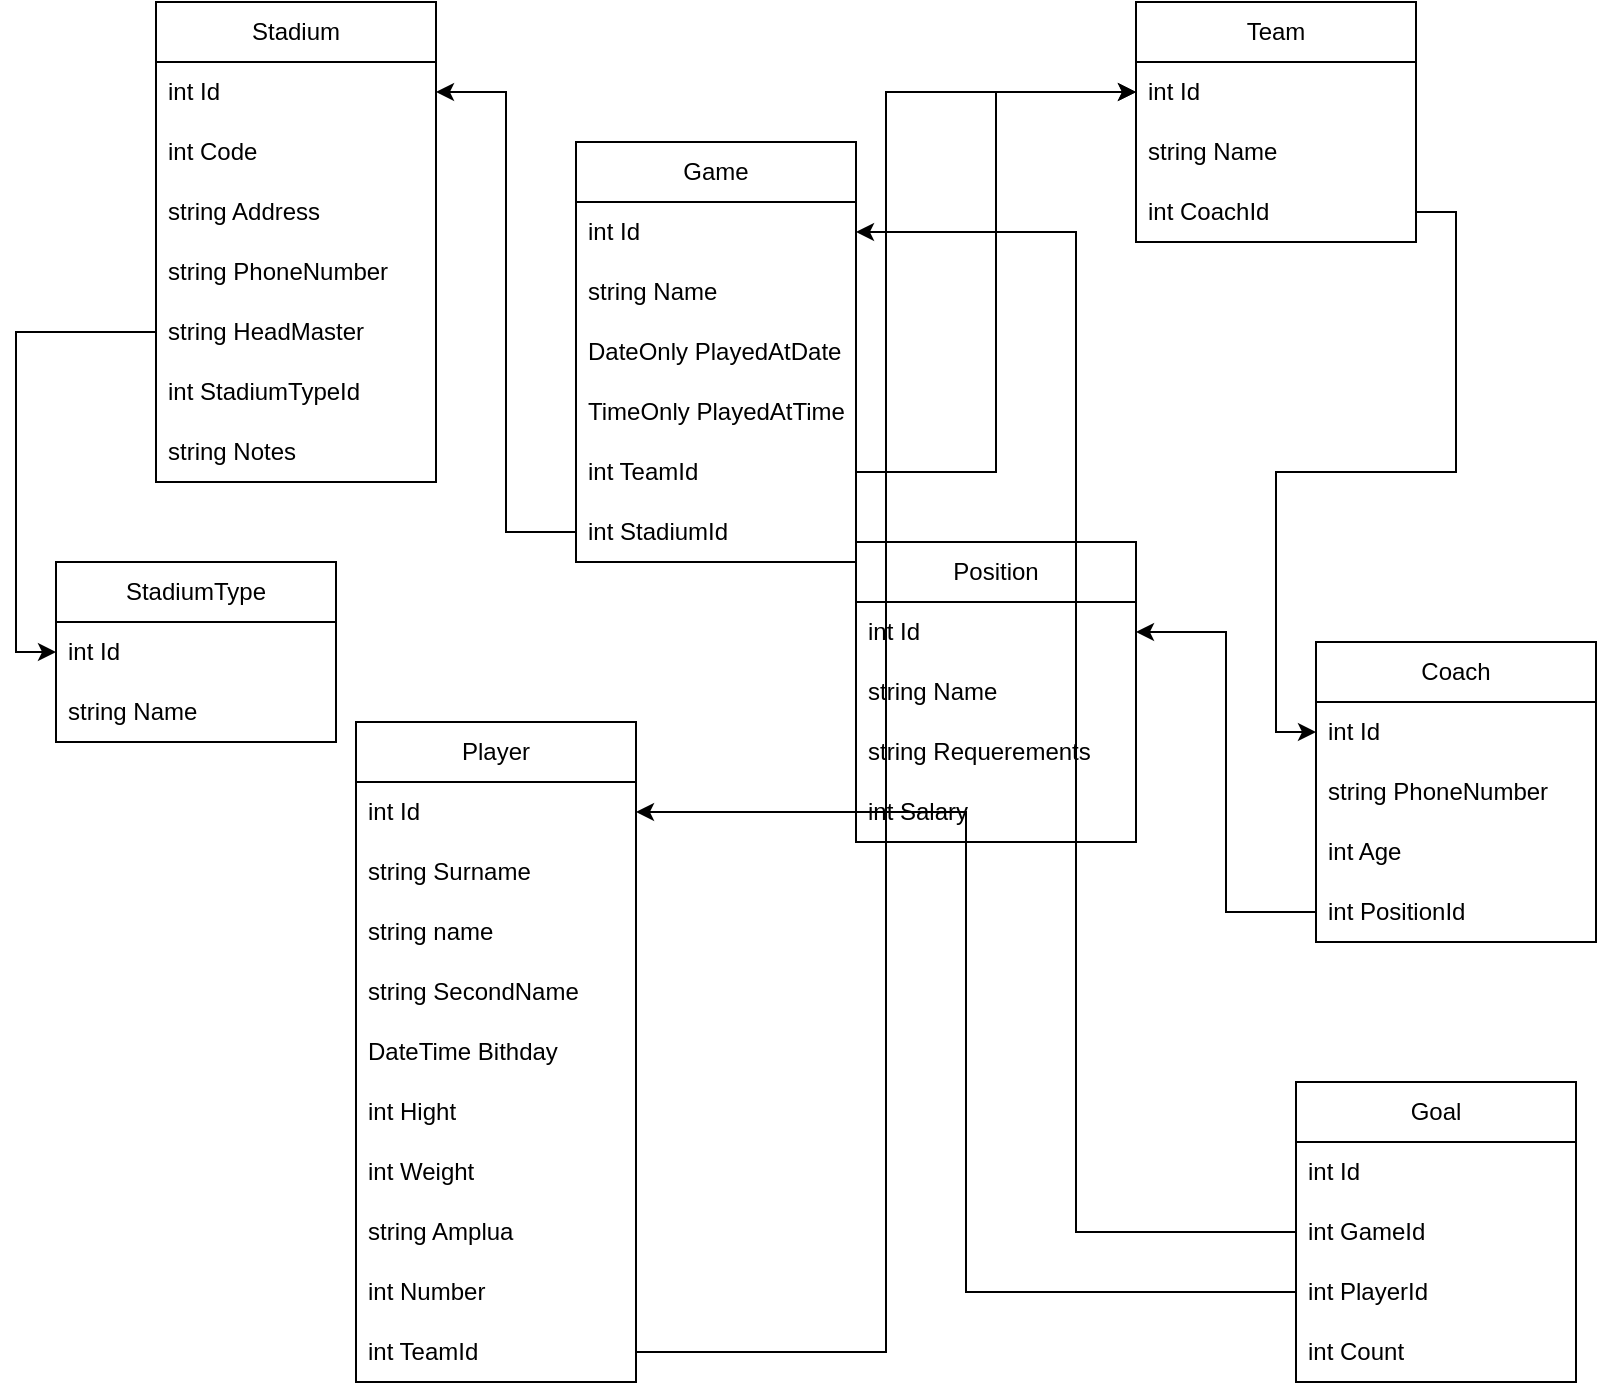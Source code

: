 <mxfile version="24.8.0">
  <diagram name="Страница — 1" id="1MP5FgzzrECtCmmfU7ie">
    <mxGraphModel dx="1272" dy="663" grid="1" gridSize="10" guides="1" tooltips="1" connect="1" arrows="1" fold="1" page="1" pageScale="1" pageWidth="827" pageHeight="1169" math="0" shadow="0">
      <root>
        <mxCell id="0" />
        <mxCell id="1" parent="0" />
        <mxCell id="SEXWkNp9k0G2XEpR-ho--1" value="Stadium" style="swimlane;fontStyle=0;childLayout=stackLayout;horizontal=1;startSize=30;horizontalStack=0;resizeParent=1;resizeParentMax=0;resizeLast=0;collapsible=1;marginBottom=0;whiteSpace=wrap;html=1;" vertex="1" parent="1">
          <mxGeometry x="90" y="120" width="140" height="240" as="geometry" />
        </mxCell>
        <mxCell id="SEXWkNp9k0G2XEpR-ho--2" value="int Id" style="text;strokeColor=none;fillColor=none;align=left;verticalAlign=middle;spacingLeft=4;spacingRight=4;overflow=hidden;points=[[0,0.5],[1,0.5]];portConstraint=eastwest;rotatable=0;whiteSpace=wrap;html=1;" vertex="1" parent="SEXWkNp9k0G2XEpR-ho--1">
          <mxGeometry y="30" width="140" height="30" as="geometry" />
        </mxCell>
        <mxCell id="SEXWkNp9k0G2XEpR-ho--3" value="int Code" style="text;strokeColor=none;fillColor=none;align=left;verticalAlign=middle;spacingLeft=4;spacingRight=4;overflow=hidden;points=[[0,0.5],[1,0.5]];portConstraint=eastwest;rotatable=0;whiteSpace=wrap;html=1;" vertex="1" parent="SEXWkNp9k0G2XEpR-ho--1">
          <mxGeometry y="60" width="140" height="30" as="geometry" />
        </mxCell>
        <mxCell id="SEXWkNp9k0G2XEpR-ho--4" value="string Address" style="text;strokeColor=none;fillColor=none;align=left;verticalAlign=middle;spacingLeft=4;spacingRight=4;overflow=hidden;points=[[0,0.5],[1,0.5]];portConstraint=eastwest;rotatable=0;whiteSpace=wrap;html=1;" vertex="1" parent="SEXWkNp9k0G2XEpR-ho--1">
          <mxGeometry y="90" width="140" height="30" as="geometry" />
        </mxCell>
        <mxCell id="SEXWkNp9k0G2XEpR-ho--5" value="string PhoneNumber" style="text;strokeColor=none;fillColor=none;align=left;verticalAlign=middle;spacingLeft=4;spacingRight=4;overflow=hidden;points=[[0,0.5],[1,0.5]];portConstraint=eastwest;rotatable=0;whiteSpace=wrap;html=1;" vertex="1" parent="SEXWkNp9k0G2XEpR-ho--1">
          <mxGeometry y="120" width="140" height="30" as="geometry" />
        </mxCell>
        <mxCell id="SEXWkNp9k0G2XEpR-ho--6" value="string H&lt;span style=&quot;background-color: initial;&quot;&gt;eadMaster&lt;/span&gt;" style="text;strokeColor=none;fillColor=none;align=left;verticalAlign=middle;spacingLeft=4;spacingRight=4;overflow=hidden;points=[[0,0.5],[1,0.5]];portConstraint=eastwest;rotatable=0;whiteSpace=wrap;html=1;" vertex="1" parent="SEXWkNp9k0G2XEpR-ho--1">
          <mxGeometry y="150" width="140" height="30" as="geometry" />
        </mxCell>
        <mxCell id="SEXWkNp9k0G2XEpR-ho--7" value="int StadiumTypeId" style="text;strokeColor=none;fillColor=none;align=left;verticalAlign=middle;spacingLeft=4;spacingRight=4;overflow=hidden;points=[[0,0.5],[1,0.5]];portConstraint=eastwest;rotatable=0;whiteSpace=wrap;html=1;" vertex="1" parent="SEXWkNp9k0G2XEpR-ho--1">
          <mxGeometry y="180" width="140" height="30" as="geometry" />
        </mxCell>
        <mxCell id="SEXWkNp9k0G2XEpR-ho--8" value="string Notes" style="text;strokeColor=none;fillColor=none;align=left;verticalAlign=middle;spacingLeft=4;spacingRight=4;overflow=hidden;points=[[0,0.5],[1,0.5]];portConstraint=eastwest;rotatable=0;whiteSpace=wrap;html=1;" vertex="1" parent="SEXWkNp9k0G2XEpR-ho--1">
          <mxGeometry y="210" width="140" height="30" as="geometry" />
        </mxCell>
        <mxCell id="SEXWkNp9k0G2XEpR-ho--10" value="StadiumType" style="swimlane;fontStyle=0;childLayout=stackLayout;horizontal=1;startSize=30;horizontalStack=0;resizeParent=1;resizeParentMax=0;resizeLast=0;collapsible=1;marginBottom=0;whiteSpace=wrap;html=1;" vertex="1" parent="1">
          <mxGeometry x="40" y="400" width="140" height="90" as="geometry" />
        </mxCell>
        <mxCell id="SEXWkNp9k0G2XEpR-ho--11" value="int Id" style="text;strokeColor=none;fillColor=none;align=left;verticalAlign=middle;spacingLeft=4;spacingRight=4;overflow=hidden;points=[[0,0.5],[1,0.5]];portConstraint=eastwest;rotatable=0;whiteSpace=wrap;html=1;" vertex="1" parent="SEXWkNp9k0G2XEpR-ho--10">
          <mxGeometry y="30" width="140" height="30" as="geometry" />
        </mxCell>
        <mxCell id="SEXWkNp9k0G2XEpR-ho--12" value="string Name" style="text;strokeColor=none;fillColor=none;align=left;verticalAlign=middle;spacingLeft=4;spacingRight=4;overflow=hidden;points=[[0,0.5],[1,0.5]];portConstraint=eastwest;rotatable=0;whiteSpace=wrap;html=1;" vertex="1" parent="SEXWkNp9k0G2XEpR-ho--10">
          <mxGeometry y="60" width="140" height="30" as="geometry" />
        </mxCell>
        <mxCell id="SEXWkNp9k0G2XEpR-ho--14" value="Game" style="swimlane;fontStyle=0;childLayout=stackLayout;horizontal=1;startSize=30;horizontalStack=0;resizeParent=1;resizeParentMax=0;resizeLast=0;collapsible=1;marginBottom=0;whiteSpace=wrap;html=1;" vertex="1" parent="1">
          <mxGeometry x="300" y="190" width="140" height="210" as="geometry" />
        </mxCell>
        <mxCell id="SEXWkNp9k0G2XEpR-ho--15" value="int Id" style="text;strokeColor=none;fillColor=none;align=left;verticalAlign=middle;spacingLeft=4;spacingRight=4;overflow=hidden;points=[[0,0.5],[1,0.5]];portConstraint=eastwest;rotatable=0;whiteSpace=wrap;html=1;" vertex="1" parent="SEXWkNp9k0G2XEpR-ho--14">
          <mxGeometry y="30" width="140" height="30" as="geometry" />
        </mxCell>
        <mxCell id="SEXWkNp9k0G2XEpR-ho--16" value="string Name" style="text;strokeColor=none;fillColor=none;align=left;verticalAlign=middle;spacingLeft=4;spacingRight=4;overflow=hidden;points=[[0,0.5],[1,0.5]];portConstraint=eastwest;rotatable=0;whiteSpace=wrap;html=1;" vertex="1" parent="SEXWkNp9k0G2XEpR-ho--14">
          <mxGeometry y="60" width="140" height="30" as="geometry" />
        </mxCell>
        <mxCell id="SEXWkNp9k0G2XEpR-ho--17" value="DateOnly PlayedAtDate" style="text;strokeColor=none;fillColor=none;align=left;verticalAlign=middle;spacingLeft=4;spacingRight=4;overflow=hidden;points=[[0,0.5],[1,0.5]];portConstraint=eastwest;rotatable=0;whiteSpace=wrap;html=1;" vertex="1" parent="SEXWkNp9k0G2XEpR-ho--14">
          <mxGeometry y="90" width="140" height="30" as="geometry" />
        </mxCell>
        <mxCell id="SEXWkNp9k0G2XEpR-ho--18" value="TimeOnly PlayedAtTime" style="text;strokeColor=none;fillColor=none;align=left;verticalAlign=middle;spacingLeft=4;spacingRight=4;overflow=hidden;points=[[0,0.5],[1,0.5]];portConstraint=eastwest;rotatable=0;whiteSpace=wrap;html=1;" vertex="1" parent="SEXWkNp9k0G2XEpR-ho--14">
          <mxGeometry y="120" width="140" height="30" as="geometry" />
        </mxCell>
        <mxCell id="SEXWkNp9k0G2XEpR-ho--19" value="int TeamId" style="text;strokeColor=none;fillColor=none;align=left;verticalAlign=middle;spacingLeft=4;spacingRight=4;overflow=hidden;points=[[0,0.5],[1,0.5]];portConstraint=eastwest;rotatable=0;whiteSpace=wrap;html=1;" vertex="1" parent="SEXWkNp9k0G2XEpR-ho--14">
          <mxGeometry y="150" width="140" height="30" as="geometry" />
        </mxCell>
        <mxCell id="SEXWkNp9k0G2XEpR-ho--20" value="int StadiumId" style="text;strokeColor=none;fillColor=none;align=left;verticalAlign=middle;spacingLeft=4;spacingRight=4;overflow=hidden;points=[[0,0.5],[1,0.5]];portConstraint=eastwest;rotatable=0;whiteSpace=wrap;html=1;" vertex="1" parent="SEXWkNp9k0G2XEpR-ho--14">
          <mxGeometry y="180" width="140" height="30" as="geometry" />
        </mxCell>
        <mxCell id="SEXWkNp9k0G2XEpR-ho--21" value="Team" style="swimlane;fontStyle=0;childLayout=stackLayout;horizontal=1;startSize=30;horizontalStack=0;resizeParent=1;resizeParentMax=0;resizeLast=0;collapsible=1;marginBottom=0;whiteSpace=wrap;html=1;" vertex="1" parent="1">
          <mxGeometry x="580" y="120" width="140" height="120" as="geometry" />
        </mxCell>
        <mxCell id="SEXWkNp9k0G2XEpR-ho--22" value="int Id" style="text;strokeColor=none;fillColor=none;align=left;verticalAlign=middle;spacingLeft=4;spacingRight=4;overflow=hidden;points=[[0,0.5],[1,0.5]];portConstraint=eastwest;rotatable=0;whiteSpace=wrap;html=1;" vertex="1" parent="SEXWkNp9k0G2XEpR-ho--21">
          <mxGeometry y="30" width="140" height="30" as="geometry" />
        </mxCell>
        <mxCell id="SEXWkNp9k0G2XEpR-ho--23" value="string Name" style="text;strokeColor=none;fillColor=none;align=left;verticalAlign=middle;spacingLeft=4;spacingRight=4;overflow=hidden;points=[[0,0.5],[1,0.5]];portConstraint=eastwest;rotatable=0;whiteSpace=wrap;html=1;" vertex="1" parent="SEXWkNp9k0G2XEpR-ho--21">
          <mxGeometry y="60" width="140" height="30" as="geometry" />
        </mxCell>
        <mxCell id="SEXWkNp9k0G2XEpR-ho--24" value="int CoachId" style="text;strokeColor=none;fillColor=none;align=left;verticalAlign=middle;spacingLeft=4;spacingRight=4;overflow=hidden;points=[[0,0.5],[1,0.5]];portConstraint=eastwest;rotatable=0;whiteSpace=wrap;html=1;" vertex="1" parent="SEXWkNp9k0G2XEpR-ho--21">
          <mxGeometry y="90" width="140" height="30" as="geometry" />
        </mxCell>
        <mxCell id="SEXWkNp9k0G2XEpR-ho--25" value="Player" style="swimlane;fontStyle=0;childLayout=stackLayout;horizontal=1;startSize=30;horizontalStack=0;resizeParent=1;resizeParentMax=0;resizeLast=0;collapsible=1;marginBottom=0;whiteSpace=wrap;html=1;" vertex="1" parent="1">
          <mxGeometry x="190" y="480" width="140" height="330" as="geometry" />
        </mxCell>
        <mxCell id="SEXWkNp9k0G2XEpR-ho--26" value="int Id" style="text;strokeColor=none;fillColor=none;align=left;verticalAlign=middle;spacingLeft=4;spacingRight=4;overflow=hidden;points=[[0,0.5],[1,0.5]];portConstraint=eastwest;rotatable=0;whiteSpace=wrap;html=1;" vertex="1" parent="SEXWkNp9k0G2XEpR-ho--25">
          <mxGeometry y="30" width="140" height="30" as="geometry" />
        </mxCell>
        <mxCell id="SEXWkNp9k0G2XEpR-ho--27" value="string Surname" style="text;strokeColor=none;fillColor=none;align=left;verticalAlign=middle;spacingLeft=4;spacingRight=4;overflow=hidden;points=[[0,0.5],[1,0.5]];portConstraint=eastwest;rotatable=0;whiteSpace=wrap;html=1;" vertex="1" parent="SEXWkNp9k0G2XEpR-ho--25">
          <mxGeometry y="60" width="140" height="30" as="geometry" />
        </mxCell>
        <mxCell id="SEXWkNp9k0G2XEpR-ho--28" value="string name" style="text;strokeColor=none;fillColor=none;align=left;verticalAlign=middle;spacingLeft=4;spacingRight=4;overflow=hidden;points=[[0,0.5],[1,0.5]];portConstraint=eastwest;rotatable=0;whiteSpace=wrap;html=1;" vertex="1" parent="SEXWkNp9k0G2XEpR-ho--25">
          <mxGeometry y="90" width="140" height="30" as="geometry" />
        </mxCell>
        <mxCell id="SEXWkNp9k0G2XEpR-ho--29" value="string SecondName" style="text;strokeColor=none;fillColor=none;align=left;verticalAlign=middle;spacingLeft=4;spacingRight=4;overflow=hidden;points=[[0,0.5],[1,0.5]];portConstraint=eastwest;rotatable=0;whiteSpace=wrap;html=1;" vertex="1" parent="SEXWkNp9k0G2XEpR-ho--25">
          <mxGeometry y="120" width="140" height="30" as="geometry" />
        </mxCell>
        <mxCell id="SEXWkNp9k0G2XEpR-ho--30" value="DateTime Bithday" style="text;strokeColor=none;fillColor=none;align=left;verticalAlign=middle;spacingLeft=4;spacingRight=4;overflow=hidden;points=[[0,0.5],[1,0.5]];portConstraint=eastwest;rotatable=0;whiteSpace=wrap;html=1;" vertex="1" parent="SEXWkNp9k0G2XEpR-ho--25">
          <mxGeometry y="150" width="140" height="30" as="geometry" />
        </mxCell>
        <mxCell id="SEXWkNp9k0G2XEpR-ho--31" value="int Hight" style="text;strokeColor=none;fillColor=none;align=left;verticalAlign=middle;spacingLeft=4;spacingRight=4;overflow=hidden;points=[[0,0.5],[1,0.5]];portConstraint=eastwest;rotatable=0;whiteSpace=wrap;html=1;" vertex="1" parent="SEXWkNp9k0G2XEpR-ho--25">
          <mxGeometry y="180" width="140" height="30" as="geometry" />
        </mxCell>
        <mxCell id="SEXWkNp9k0G2XEpR-ho--32" value="int Weight" style="text;strokeColor=none;fillColor=none;align=left;verticalAlign=middle;spacingLeft=4;spacingRight=4;overflow=hidden;points=[[0,0.5],[1,0.5]];portConstraint=eastwest;rotatable=0;whiteSpace=wrap;html=1;" vertex="1" parent="SEXWkNp9k0G2XEpR-ho--25">
          <mxGeometry y="210" width="140" height="30" as="geometry" />
        </mxCell>
        <mxCell id="SEXWkNp9k0G2XEpR-ho--33" value="string Amplua" style="text;strokeColor=none;fillColor=none;align=left;verticalAlign=middle;spacingLeft=4;spacingRight=4;overflow=hidden;points=[[0,0.5],[1,0.5]];portConstraint=eastwest;rotatable=0;whiteSpace=wrap;html=1;" vertex="1" parent="SEXWkNp9k0G2XEpR-ho--25">
          <mxGeometry y="240" width="140" height="30" as="geometry" />
        </mxCell>
        <mxCell id="SEXWkNp9k0G2XEpR-ho--34" value="int Number" style="text;strokeColor=none;fillColor=none;align=left;verticalAlign=middle;spacingLeft=4;spacingRight=4;overflow=hidden;points=[[0,0.5],[1,0.5]];portConstraint=eastwest;rotatable=0;whiteSpace=wrap;html=1;" vertex="1" parent="SEXWkNp9k0G2XEpR-ho--25">
          <mxGeometry y="270" width="140" height="30" as="geometry" />
        </mxCell>
        <mxCell id="SEXWkNp9k0G2XEpR-ho--35" value="int TeamId&amp;nbsp;" style="text;strokeColor=none;fillColor=none;align=left;verticalAlign=middle;spacingLeft=4;spacingRight=4;overflow=hidden;points=[[0,0.5],[1,0.5]];portConstraint=eastwest;rotatable=0;whiteSpace=wrap;html=1;" vertex="1" parent="SEXWkNp9k0G2XEpR-ho--25">
          <mxGeometry y="300" width="140" height="30" as="geometry" />
        </mxCell>
        <mxCell id="SEXWkNp9k0G2XEpR-ho--36" value="Position" style="swimlane;fontStyle=0;childLayout=stackLayout;horizontal=1;startSize=30;horizontalStack=0;resizeParent=1;resizeParentMax=0;resizeLast=0;collapsible=1;marginBottom=0;whiteSpace=wrap;html=1;" vertex="1" parent="1">
          <mxGeometry x="440" y="390" width="140" height="150" as="geometry" />
        </mxCell>
        <mxCell id="SEXWkNp9k0G2XEpR-ho--37" value="int Id" style="text;strokeColor=none;fillColor=none;align=left;verticalAlign=middle;spacingLeft=4;spacingRight=4;overflow=hidden;points=[[0,0.5],[1,0.5]];portConstraint=eastwest;rotatable=0;whiteSpace=wrap;html=1;" vertex="1" parent="SEXWkNp9k0G2XEpR-ho--36">
          <mxGeometry y="30" width="140" height="30" as="geometry" />
        </mxCell>
        <mxCell id="SEXWkNp9k0G2XEpR-ho--38" value="string Name" style="text;strokeColor=none;fillColor=none;align=left;verticalAlign=middle;spacingLeft=4;spacingRight=4;overflow=hidden;points=[[0,0.5],[1,0.5]];portConstraint=eastwest;rotatable=0;whiteSpace=wrap;html=1;" vertex="1" parent="SEXWkNp9k0G2XEpR-ho--36">
          <mxGeometry y="60" width="140" height="30" as="geometry" />
        </mxCell>
        <mxCell id="SEXWkNp9k0G2XEpR-ho--39" value="string Requerements" style="text;strokeColor=none;fillColor=none;align=left;verticalAlign=middle;spacingLeft=4;spacingRight=4;overflow=hidden;points=[[0,0.5],[1,0.5]];portConstraint=eastwest;rotatable=0;whiteSpace=wrap;html=1;" vertex="1" parent="SEXWkNp9k0G2XEpR-ho--36">
          <mxGeometry y="90" width="140" height="30" as="geometry" />
        </mxCell>
        <mxCell id="SEXWkNp9k0G2XEpR-ho--40" value="int Salary" style="text;strokeColor=none;fillColor=none;align=left;verticalAlign=middle;spacingLeft=4;spacingRight=4;overflow=hidden;points=[[0,0.5],[1,0.5]];portConstraint=eastwest;rotatable=0;whiteSpace=wrap;html=1;" vertex="1" parent="SEXWkNp9k0G2XEpR-ho--36">
          <mxGeometry y="120" width="140" height="30" as="geometry" />
        </mxCell>
        <mxCell id="SEXWkNp9k0G2XEpR-ho--41" value="Coach" style="swimlane;fontStyle=0;childLayout=stackLayout;horizontal=1;startSize=30;horizontalStack=0;resizeParent=1;resizeParentMax=0;resizeLast=0;collapsible=1;marginBottom=0;whiteSpace=wrap;html=1;" vertex="1" parent="1">
          <mxGeometry x="670" y="440" width="140" height="150" as="geometry" />
        </mxCell>
        <mxCell id="SEXWkNp9k0G2XEpR-ho--42" value="int Id" style="text;strokeColor=none;fillColor=none;align=left;verticalAlign=middle;spacingLeft=4;spacingRight=4;overflow=hidden;points=[[0,0.5],[1,0.5]];portConstraint=eastwest;rotatable=0;whiteSpace=wrap;html=1;" vertex="1" parent="SEXWkNp9k0G2XEpR-ho--41">
          <mxGeometry y="30" width="140" height="30" as="geometry" />
        </mxCell>
        <mxCell id="SEXWkNp9k0G2XEpR-ho--43" value="string PhoneNumber" style="text;strokeColor=none;fillColor=none;align=left;verticalAlign=middle;spacingLeft=4;spacingRight=4;overflow=hidden;points=[[0,0.5],[1,0.5]];portConstraint=eastwest;rotatable=0;whiteSpace=wrap;html=1;" vertex="1" parent="SEXWkNp9k0G2XEpR-ho--41">
          <mxGeometry y="60" width="140" height="30" as="geometry" />
        </mxCell>
        <mxCell id="SEXWkNp9k0G2XEpR-ho--44" value="int Age" style="text;strokeColor=none;fillColor=none;align=left;verticalAlign=middle;spacingLeft=4;spacingRight=4;overflow=hidden;points=[[0,0.5],[1,0.5]];portConstraint=eastwest;rotatable=0;whiteSpace=wrap;html=1;" vertex="1" parent="SEXWkNp9k0G2XEpR-ho--41">
          <mxGeometry y="90" width="140" height="30" as="geometry" />
        </mxCell>
        <mxCell id="SEXWkNp9k0G2XEpR-ho--48" value="int PositionId" style="text;strokeColor=none;fillColor=none;align=left;verticalAlign=middle;spacingLeft=4;spacingRight=4;overflow=hidden;points=[[0,0.5],[1,0.5]];portConstraint=eastwest;rotatable=0;whiteSpace=wrap;html=1;" vertex="1" parent="SEXWkNp9k0G2XEpR-ho--41">
          <mxGeometry y="120" width="140" height="30" as="geometry" />
        </mxCell>
        <mxCell id="SEXWkNp9k0G2XEpR-ho--45" style="edgeStyle=orthogonalEdgeStyle;rounded=0;orthogonalLoop=1;jettySize=auto;html=1;entryX=0;entryY=0.5;entryDx=0;entryDy=0;" edge="1" parent="1" source="SEXWkNp9k0G2XEpR-ho--6" target="SEXWkNp9k0G2XEpR-ho--11">
          <mxGeometry relative="1" as="geometry">
            <mxPoint x="240" y="240" as="targetPoint" />
          </mxGeometry>
        </mxCell>
        <mxCell id="SEXWkNp9k0G2XEpR-ho--46" style="edgeStyle=orthogonalEdgeStyle;rounded=0;orthogonalLoop=1;jettySize=auto;html=1;entryX=0;entryY=0.5;entryDx=0;entryDy=0;" edge="1" parent="1" source="SEXWkNp9k0G2XEpR-ho--19" target="SEXWkNp9k0G2XEpR-ho--22">
          <mxGeometry relative="1" as="geometry" />
        </mxCell>
        <mxCell id="SEXWkNp9k0G2XEpR-ho--47" style="edgeStyle=orthogonalEdgeStyle;rounded=0;orthogonalLoop=1;jettySize=auto;html=1;entryX=1;entryY=0.5;entryDx=0;entryDy=0;" edge="1" parent="1" source="SEXWkNp9k0G2XEpR-ho--20" target="SEXWkNp9k0G2XEpR-ho--2">
          <mxGeometry relative="1" as="geometry" />
        </mxCell>
        <mxCell id="SEXWkNp9k0G2XEpR-ho--49" style="edgeStyle=orthogonalEdgeStyle;rounded=0;orthogonalLoop=1;jettySize=auto;html=1;entryX=1;entryY=0.5;entryDx=0;entryDy=0;" edge="1" parent="1" source="SEXWkNp9k0G2XEpR-ho--48" target="SEXWkNp9k0G2XEpR-ho--37">
          <mxGeometry relative="1" as="geometry" />
        </mxCell>
        <mxCell id="SEXWkNp9k0G2XEpR-ho--50" style="edgeStyle=orthogonalEdgeStyle;rounded=0;orthogonalLoop=1;jettySize=auto;html=1;entryX=0;entryY=0.5;entryDx=0;entryDy=0;" edge="1" parent="1" source="SEXWkNp9k0G2XEpR-ho--24" target="SEXWkNp9k0G2XEpR-ho--42">
          <mxGeometry relative="1" as="geometry" />
        </mxCell>
        <mxCell id="SEXWkNp9k0G2XEpR-ho--51" style="edgeStyle=orthogonalEdgeStyle;rounded=0;orthogonalLoop=1;jettySize=auto;html=1;entryX=0;entryY=0.5;entryDx=0;entryDy=0;" edge="1" parent="1" source="SEXWkNp9k0G2XEpR-ho--35" target="SEXWkNp9k0G2XEpR-ho--22">
          <mxGeometry relative="1" as="geometry">
            <mxPoint x="570" y="190" as="targetPoint" />
          </mxGeometry>
        </mxCell>
        <mxCell id="SEXWkNp9k0G2XEpR-ho--52" value="Goal" style="swimlane;fontStyle=0;childLayout=stackLayout;horizontal=1;startSize=30;horizontalStack=0;resizeParent=1;resizeParentMax=0;resizeLast=0;collapsible=1;marginBottom=0;whiteSpace=wrap;html=1;" vertex="1" parent="1">
          <mxGeometry x="660" y="660" width="140" height="150" as="geometry" />
        </mxCell>
        <mxCell id="SEXWkNp9k0G2XEpR-ho--53" value="int Id" style="text;strokeColor=none;fillColor=none;align=left;verticalAlign=middle;spacingLeft=4;spacingRight=4;overflow=hidden;points=[[0,0.5],[1,0.5]];portConstraint=eastwest;rotatable=0;whiteSpace=wrap;html=1;" vertex="1" parent="SEXWkNp9k0G2XEpR-ho--52">
          <mxGeometry y="30" width="140" height="30" as="geometry" />
        </mxCell>
        <mxCell id="SEXWkNp9k0G2XEpR-ho--54" value="int GameId" style="text;strokeColor=none;fillColor=none;align=left;verticalAlign=middle;spacingLeft=4;spacingRight=4;overflow=hidden;points=[[0,0.5],[1,0.5]];portConstraint=eastwest;rotatable=0;whiteSpace=wrap;html=1;" vertex="1" parent="SEXWkNp9k0G2XEpR-ho--52">
          <mxGeometry y="60" width="140" height="30" as="geometry" />
        </mxCell>
        <mxCell id="SEXWkNp9k0G2XEpR-ho--55" value="int PlayerId" style="text;strokeColor=none;fillColor=none;align=left;verticalAlign=middle;spacingLeft=4;spacingRight=4;overflow=hidden;points=[[0,0.5],[1,0.5]];portConstraint=eastwest;rotatable=0;whiteSpace=wrap;html=1;" vertex="1" parent="SEXWkNp9k0G2XEpR-ho--52">
          <mxGeometry y="90" width="140" height="30" as="geometry" />
        </mxCell>
        <mxCell id="SEXWkNp9k0G2XEpR-ho--56" value="int Count" style="text;strokeColor=none;fillColor=none;align=left;verticalAlign=middle;spacingLeft=4;spacingRight=4;overflow=hidden;points=[[0,0.5],[1,0.5]];portConstraint=eastwest;rotatable=0;whiteSpace=wrap;html=1;" vertex="1" parent="SEXWkNp9k0G2XEpR-ho--52">
          <mxGeometry y="120" width="140" height="30" as="geometry" />
        </mxCell>
        <mxCell id="SEXWkNp9k0G2XEpR-ho--58" style="edgeStyle=orthogonalEdgeStyle;rounded=0;orthogonalLoop=1;jettySize=auto;html=1;entryX=1;entryY=0.5;entryDx=0;entryDy=0;" edge="1" parent="1" source="SEXWkNp9k0G2XEpR-ho--54" target="SEXWkNp9k0G2XEpR-ho--15">
          <mxGeometry relative="1" as="geometry" />
        </mxCell>
        <mxCell id="SEXWkNp9k0G2XEpR-ho--59" style="edgeStyle=orthogonalEdgeStyle;rounded=0;orthogonalLoop=1;jettySize=auto;html=1;entryX=1;entryY=0.5;entryDx=0;entryDy=0;" edge="1" parent="1" source="SEXWkNp9k0G2XEpR-ho--55" target="SEXWkNp9k0G2XEpR-ho--26">
          <mxGeometry relative="1" as="geometry" />
        </mxCell>
      </root>
    </mxGraphModel>
  </diagram>
</mxfile>
